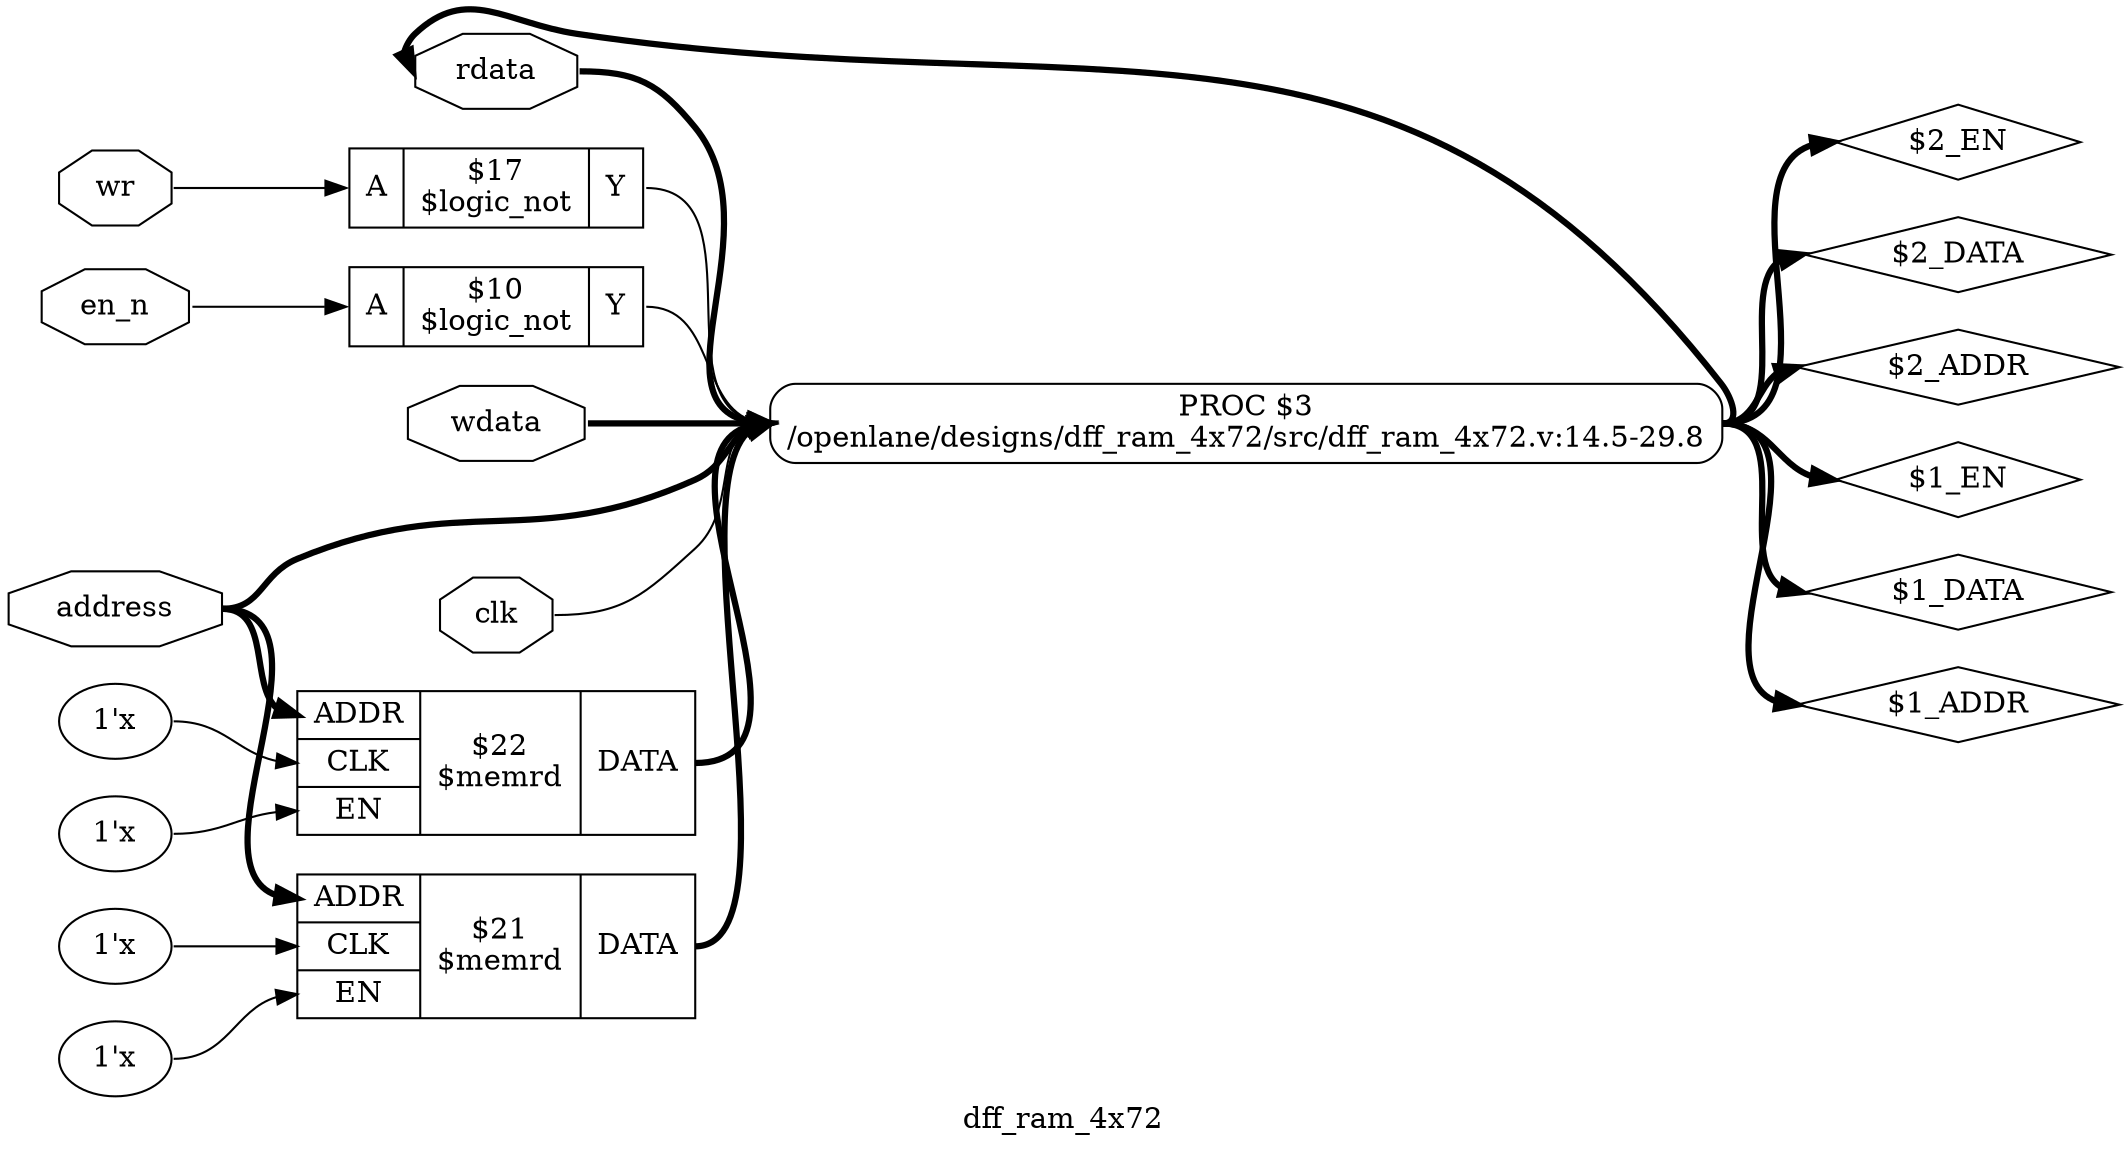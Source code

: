 digraph "dff_ram_4x72" {
label="dff_ram_4x72";
rankdir="LR";
remincross=true;
n27 [ shape=octagon, label="rdata", color="black", fontcolor="black" ];
n28 [ shape=octagon, label="wdata", color="black", fontcolor="black" ];
n29 [ shape=octagon, label="wr", color="black", fontcolor="black" ];
n30 [ shape=octagon, label="en_n", color="black", fontcolor="black" ];
n31 [ shape=octagon, label="address", color="black", fontcolor="black" ];
n32 [ shape=octagon, label="clk", color="black", fontcolor="black" ];
v0 [ label="1'x" ];
v1 [ label="1'x" ];
c37 [ shape=record, label="{{<p33> ADDR|<p34> CLK|<p35> EN}|$22\n$memrd|{<p36> DATA}}",  ];
v2 [ label="1'x" ];
v3 [ label="1'x" ];
c38 [ shape=record, label="{{<p33> ADDR|<p34> CLK|<p35> EN}|$21\n$memrd|{<p36> DATA}}",  ];
c41 [ shape=record, label="{{<p39> A}|$17\n$logic_not|{<p40> Y}}",  ];
c42 [ shape=record, label="{{<p39> A}|$10\n$logic_not|{<p40> Y}}",  ];
p4 [shape=box, style=rounded, label="PROC $3\n/openlane/designs/dff_ram_4x72/src/dff_ram_4x72.v:14.5-29.8"];
c37:p36:e -> p4:w [color="black", fontcolor="black", style="setlinewidth(3)", label=""];
c42:p40:e -> p4:w [color="black", fontcolor="black", label=""];
c38:p36:e -> p4:w [color="black", fontcolor="black", style="setlinewidth(3)", label=""];
n21 [ shape=diamond, label="$2_EN" ];
p4:e -> n21:w [color="black", fontcolor="black", style="setlinewidth(3)", label=""];
n22 [ shape=diamond, label="$2_DATA" ];
p4:e -> n22:w [color="black", fontcolor="black", style="setlinewidth(3)", label=""];
n23 [ shape=diamond, label="$2_ADDR" ];
p4:e -> n23:w [color="black", fontcolor="black", style="setlinewidth(3)", label=""];
n24 [ shape=diamond, label="$1_EN" ];
p4:e -> n24:w [color="black", fontcolor="black", style="setlinewidth(3)", label=""];
n25 [ shape=diamond, label="$1_DATA" ];
p4:e -> n25:w [color="black", fontcolor="black", style="setlinewidth(3)", label=""];
n26 [ shape=diamond, label="$1_ADDR" ];
p4:e -> n26:w [color="black", fontcolor="black", style="setlinewidth(3)", label=""];
p4:e -> n27:w [color="black", fontcolor="black", style="setlinewidth(3)", label=""];
n27:e -> p4:w [color="black", fontcolor="black", style="setlinewidth(3)", label=""];
n28:e -> p4:w [color="black", fontcolor="black", style="setlinewidth(3)", label=""];
n29:e -> c41:p39:w [color="black", fontcolor="black", label=""];
n30:e -> c42:p39:w [color="black", fontcolor="black", label=""];
n31:e -> c37:p33:w [color="black", fontcolor="black", style="setlinewidth(3)", label=""];
n31:e -> c38:p33:w [color="black", fontcolor="black", style="setlinewidth(3)", label=""];
n31:e -> p4:w [color="black", fontcolor="black", style="setlinewidth(3)", label=""];
n32:e -> p4:w [color="black", fontcolor="black", label=""];
c41:p40:e -> p4:w [color="black", fontcolor="black", label=""];
v0:e -> c37:p35:w [color="black", fontcolor="black", label=""];
v1:e -> c37:p34:w [color="black", fontcolor="black", label=""];
v2:e -> c38:p35:w [color="black", fontcolor="black", label=""];
v3:e -> c38:p34:w [color="black", fontcolor="black", label=""];
}

